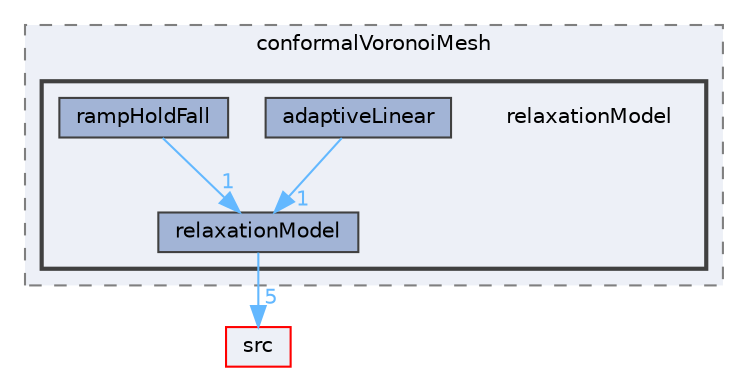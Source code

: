 digraph "applications/utilities/mesh/generation/foamyMesh/conformalVoronoiMesh/relaxationModel"
{
 // LATEX_PDF_SIZE
  bgcolor="transparent";
  edge [fontname=Helvetica,fontsize=10,labelfontname=Helvetica,labelfontsize=10];
  node [fontname=Helvetica,fontsize=10,shape=box,height=0.2,width=0.4];
  compound=true
  subgraph clusterdir_616e89101b4d92e7765258ddbabd9ee1 {
    graph [ bgcolor="#edf0f7", pencolor="grey50", label="conformalVoronoiMesh", fontname=Helvetica,fontsize=10 style="filled,dashed", URL="dir_616e89101b4d92e7765258ddbabd9ee1.html",tooltip=""]
  subgraph clusterdir_86fea5251d03803ee00bc1cf868a2d17 {
    graph [ bgcolor="#edf0f7", pencolor="grey25", label="", fontname=Helvetica,fontsize=10 style="filled,bold", URL="dir_86fea5251d03803ee00bc1cf868a2d17.html",tooltip=""]
    dir_86fea5251d03803ee00bc1cf868a2d17 [shape=plaintext, label="relaxationModel"];
  dir_7cd3fd8393ba17aee662d0f3daa105fa [label="adaptiveLinear", fillcolor="#a2b4d6", color="grey25", style="filled", URL="dir_7cd3fd8393ba17aee662d0f3daa105fa.html",tooltip=""];
  dir_4931a1357b7f10059dd2e4fba5003914 [label="rampHoldFall", fillcolor="#a2b4d6", color="grey25", style="filled", URL="dir_4931a1357b7f10059dd2e4fba5003914.html",tooltip=""];
  dir_fc86eb71261b5fe17a55a1e3490509d5 [label="relaxationModel", fillcolor="#a2b4d6", color="grey25", style="filled", URL="dir_fc86eb71261b5fe17a55a1e3490509d5.html",tooltip=""];
  }
  }
  dir_68267d1309a1af8e8297ef4c3efbcdba [label="src", fillcolor="#edf0f7", color="red", style="filled", URL="dir_68267d1309a1af8e8297ef4c3efbcdba.html",tooltip=""];
  dir_7cd3fd8393ba17aee662d0f3daa105fa->dir_fc86eb71261b5fe17a55a1e3490509d5 [headlabel="1", labeldistance=1.5 headhref="dir_000022_003313.html" href="dir_000022_003313.html" color="steelblue1" fontcolor="steelblue1"];
  dir_4931a1357b7f10059dd2e4fba5003914->dir_fc86eb71261b5fe17a55a1e3490509d5 [headlabel="1", labeldistance=1.5 headhref="dir_003177_003313.html" href="dir_003177_003313.html" color="steelblue1" fontcolor="steelblue1"];
  dir_fc86eb71261b5fe17a55a1e3490509d5->dir_68267d1309a1af8e8297ef4c3efbcdba [headlabel="5", labeldistance=1.5 headhref="dir_003313_003729.html" href="dir_003313_003729.html" color="steelblue1" fontcolor="steelblue1"];
}
